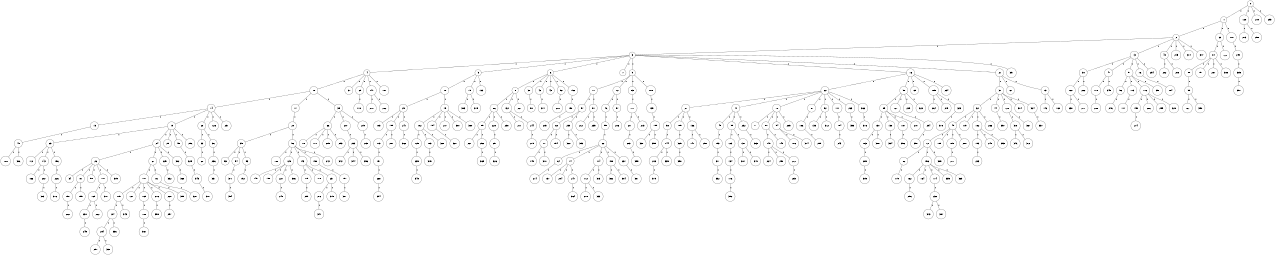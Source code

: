 graph G {
size="8.5,11;"
ratio = "expand;"
fixedsize="true;"
overlap="scale;"
node[shape=circle,width=.12,hight=.12,fontsize=12]
edge[fontsize=12]

0[label=" 0" color=black, pos="1.4693677,2.5657583!"];
1[label=" 1" color=black, pos="1.2920575,1.8436993!"];
2[label=" 2" color=black, pos="2.1748247,1.7635859!"];
3[label=" 3" color=black, pos="1.2982224,1.3201761!"];
4[label=" 4" color=black, pos="0.74382443,2.487027!"];
5[label=" 5" color=black, pos="2.9227466,0.98907916!"];
6[label=" 6" color=black, pos="2.2909569,0.7993482!"];
7[label=" 7" color=black, pos="1.5890176,2.0640061!"];
8[label=" 8" color=black, pos="1.723569,2.381501!"];
9[label=" 9" color=black, pos="1.8720175,2.5831316!"];
10[label=" 10" color=black, pos="2.9854668,2.9325543!"];
11[label=" 11" color=black, pos="2.9202374,2.0873985!"];
12[label=" 12" color=black, pos="2.099407,1.1374044!"];
13[label=" 13" color=black, pos="1.2890596,2.6496267!"];
14[label=" 14" color=black, pos="2.067041,1.5106339!"];
15[label=" 15" color=black, pos="0.70884767,0.71444398!"];
16[label=" 16" color=black, pos="0.20440443,0.44804327!"];
17[label=" 17" color=black, pos="1.3211453,2.1232642!"];
18[label=" 18" color=black, pos="1.3778924,2.5903014!"];
19[label=" 19" color=black, pos="1.3085489,0.96219154!"];
20[label=" 20" color=black, pos="2.2521253,1.4301094!"];
21[label=" 21" color=black, pos="0.22607944,2.1212015!"];
22[label=" 22" color=black, pos="1.5287111,0.94917904!"];
23[label=" 23" color=black, pos="0.20647538,0.66997545!"];
24[label=" 24" color=black, pos="0.759568,0.48730177!"];
25[label=" 25" color=black, pos="0.14919359,2.3873255!"];
26[label=" 26" color=black, pos="1.6663844,1.8252157!"];
27[label=" 27" color=black, pos="1.6553266,2.3828891!"];
28[label=" 28" color=black, pos="0.88700314,2.4486369!"];
29[label=" 29" color=black, pos="2.8927347,0.40620301!"];
30[label=" 30" color=black, pos="1.2016738,1.6590045!"];
31[label=" 31" color=black, pos="1.0190051,2.819029!"];
32[label=" 32" color=black, pos="0.44699864,0.85928638!"];
33[label=" 33" color=black, pos="0.91689674,2.1232782!"];
34[label=" 34" color=black, pos="2.2242387,0.55821442!"];
35[label=" 35" color=black, pos="0.73590111,0.78701727!"];
36[label=" 36" color=black, pos="2.754102,2.7359868!"];
37[label=" 37" color=black, pos="2.8054926,0.068282456!"];
38[label=" 38" color=black, pos="0.49757188,2.4153157!"];
39[label=" 39" color=black, pos="1.0562669,0.29515001!"];
40[label=" 40" color=black, pos="0.54067545,2.0994577!"];
41[label=" 41" color=black, pos="0.40104823,0.040853347!"];
42[label=" 42" color=black, pos="0.1712298,2.5048522!"];
43[label=" 43" color=black, pos="2.5401713,0.53003516!"];
44[label=" 44" color=black, pos="0.52752365,0.94111003!"];
45[label=" 45" color=black, pos="0.40821183,0.34018271!"];
46[label=" 46" color=black, pos="2.7366794,2.4223607!"];
47[label=" 47" color=black, pos="1.989843,0.2962118!"];
48[label=" 48" color=black, pos="0.87194705,0.98809068!"];
49[label=" 49" color=black, pos="0.61840545,0.89828217!"];
50[label=" 50" color=black, pos="2.6280118,0.69676617!"];
51[label=" 51" color=black, pos="1.6950038,0.46245638!"];
52[label=" 52" color=black, pos="1.4928233,2.5555437!"];
53[label=" 53" color=black, pos="0.4129589,0.80681887!"];
54[label=" 54" color=black, pos="2.6512248,0.94258462!"];
55[label=" 55" color=black, pos="2.9466902,0.17158634!"];
56[label=" 56" color=black, pos="2.6344659,0.091632522!"];
57[label=" 57" color=black, pos="1.188621,1.0425067!"];
58[label=" 58" color=black, pos="2.3930491,0.98481588!"];
59[label=" 59" color=black, pos="0.96607415,0.3105804!"];
60[label=" 60" color=black, pos="0.85083868,2.3599326!"];
61[label=" 61" color=black, pos="2.7618506,0.4134359!"];
62[label=" 62" color=black, pos="0.39593102,0.054143283!"];
63[label=" 63" color=black, pos="0.59481693,2.1612584!"];
64[label=" 64" color=black, pos="2.3854066,2.4821543!"];
65[label=" 65" color=black, pos="1.2428057,2.3906605!"];
66[label=" 66" color=black, pos="1.2639337,2.7239076!"];
67[label=" 67" color=black, pos="0.82274864,1.6889054!"];
68[label=" 68" color=black, pos="1.9006122,2.9373849!"];
69[label=" 69" color=black, pos="1.2155895,2.0755382!"];
70[label=" 70" color=black, pos="2.7068413,2.9541417!"];
71[label=" 71" color=black, pos="1.3554111,2.5309411!"];
72[label=" 72" color=black, pos="2.3682911,1.3148454!"];
73[label=" 73" color=black, pos="1.5377563,1.2469515!"];
74[label=" 74" color=black, pos="0.080982301,1.0316979!"];
75[label=" 75" color=black, pos="1.0053472,1.5773183!"];
76[label=" 76" color=black, pos="2.7694413,0.56842221!"];
77[label=" 77" color=black, pos="2.8655239,0.59655131!"];
78[label=" 78" color=black, pos="0.77364193,2.8740235!"];
79[label=" 79" color=black, pos="1.6660932,2.8698708!"];
80[label=" 80" color=black, pos="2.41806,0.64548111!"];
81[label=" 81" color=black, pos="1.8902222,0.75750637!"];
82[label=" 82" color=black, pos="1.8632918,0.87493541!"];
83[label=" 83" color=black, pos="1.5098076,1.7745985!"];
84[label=" 84" color=black, pos="2.9669568,2.2642797!"];
85[label=" 85" color=black, pos="0.9869811,1.404846!"];
86[label=" 86" color=black, pos="0.41152408,1.8896761!"];
87[label=" 87" color=black, pos="0.68383412,0.11200157!"];
88[label=" 88" color=black, pos="1.9442631,0.057710439!"];
89[label=" 89" color=black, pos="1.6499153,1.8056898!"];
90[label=" 90" color=black, pos="2.6044211,2.3818462!"];
91[label=" 91" color=black, pos="0.13287888,0.39347771!"];
92[label=" 92" color=black, pos="0.49946532,2.9323165!"];
93[label=" 93" color=black, pos="1.5185885,1.2470694!"];
94[label=" 94" color=black, pos="0.61603197,2.0077298!"];
95[label=" 95" color=black, pos="1.8962924,1.4017602!"];
96[label=" 96" color=black, pos="1.8772141,2.6750409!"];
97[label=" 97" color=black, pos="2.2746875,1.0403366!"];
98[label=" 98" color=black, pos="1.1613559,1.9933374!"];
99[label=" 99" color=black, pos="2.5786274,2.3940705!"];
100[label=" 100" color=black, pos="2.0445725,2.5645392!"];
101[label=" 101" color=black, pos="0.66354939,1.4932736!"];
102[label=" 102" color=black, pos="2.9483541,2.5794475!"];
103[label=" 103" color=black, pos="2.6207349,1.6852021!"];
104[label=" 104" color=black, pos="0.44067833,0.025078438!"];
105[label=" 105" color=black, pos="0.84097374,0.5944744!"];
106[label=" 106" color=black, pos="1.4875978,1.2965644!"];
107[label=" 107" color=black, pos="2.9746268,1.144318!"];
108[label=" 108" color=black, pos="2.0170218,1.5823604!"];
109[label=" 109" color=black, pos="0.52046573,2.9601526!"];
110[label=" 110" color=black, pos="0.57663754,1.3134664!"];
111[label=" 111" color=black, pos="1.5208077,2.6953215!"];
112[label=" 112" color=black, pos="1.3589116,0.67685181!"];
113[label=" 113" color=black, pos="1.7858149,0.20221501!"];
114[label=" 114" color=black, pos="1.859138,0.33963791!"];
115[label=" 115" color=black, pos="0.18941432,1.8529642!"];
116[label=" 116" color=black, pos="0.19281298,1.8870073!"];
117[label=" 117" color=black, pos="2.5109587,1.1820986!"];
118[label=" 118" color=black, pos="0.38675989,1.2849687!"];
119[label=" 119" color=black, pos="2.4942336,2.8690536!"];
120[label=" 120" color=black, pos="0.70069001,0.053030612!"];
121[label=" 121" color=black, pos="0.81723159,1.7599176!"];
122[label=" 122" color=black, pos="0.75402505,0.51013436!"];
123[label=" 123" color=black, pos="1.5835114,1.1498755!"];
124[label=" 124" color=black, pos="0.79842315,1.4896031!"];
125[label=" 125" color=black, pos="1.8840427,1.396978!"];
126[label=" 126" color=black, pos="2.1672667,2.1783702!"];
127[label=" 127" color=black, pos="2.6622368,1.5146455!"];
128[label=" 128" color=black, pos="0.59332913,1.8494317!"];
129[label=" 129" color=black, pos="2.8229218,0.086930264!"];
130[label=" 130" color=black, pos="2.7089049,1.5203862!"];
131[label=" 131" color=black, pos="1.9601632,1.0687406!"];
132[label=" 132" color=black, pos="0.70714453,1.0679681!"];
133[label=" 133" color=black, pos="2.2300453,2.8619899!"];
134[label=" 134" color=black, pos="0.14689287,1.0588123!"];
135[label=" 135" color=black, pos="2.0877838,2.1720565!"];
136[label=" 136" color=black, pos="2.1411339,2.0916736!"];
137[label=" 137" color=black, pos="2.6308376,0.54100249!"];
138[label=" 138" color=black, pos="0.7756685,1.6321587!"];
139[label=" 139" color=black, pos="2.7316504,0.494418!"];
140[label=" 140" color=black, pos="0.25924301,0.029982138!"];
141[label=" 141" color=black, pos="2.0273323,0.88660036!"];
142[label=" 142" color=black, pos="1.932332,0.98335485!"];
143[label=" 143" color=black, pos="0.51887045,0.70122871!"];
144[label=" 144" color=black, pos="2.1768996,1.6240601!"];
145[label=" 145" color=black, pos="1.9715062,1.1474796!"];
146[label=" 146" color=black, pos="1.2264512,2.4830064!"];
147[label=" 147" color=black, pos="0.48053762,1.3968965!"];
148[label=" 148" color=black, pos="0.53981051,2.229069!"];
149[label=" 149" color=black, pos="2.3188506,0.74136801!"];
150[label=" 150" color=black, pos="1.061082,1.2712984!"];
151[label=" 151" color=black, pos="1.8801342,2.2399568!"];
152[label=" 152" color=black, pos="2.7654295,0.8647709!"];
153[label=" 153" color=black, pos="1.0290795,0.48411037!"];
154[label=" 154" color=black, pos="0.79188879,1.2136323!"];
155[label=" 155" color=black, pos="1.9445411,1.012207!"];
156[label=" 156" color=black, pos="0.037407401,2.0514945!"];
157[label=" 157" color=black, pos="0.35694539,1.6074407!"];
158[label=" 158" color=black, pos="0.51758532,2.9979799!"];
159[label=" 159" color=black, pos="2.8512663,1.4547533!"];
160[label=" 160" color=black, pos="0.1019536,1.3536314!"];
161[label=" 161" color=black, pos="0.33177467,1.3865637!"];
162[label=" 162" color=black, pos="1.8048585,1.3960899!"];
163[label=" 163" color=black, pos="2.2107248,2.2337513!"];
164[label=" 164" color=black, pos="2.649573,0.60439024!"];
165[label=" 165" color=black, pos="2.0781082,1.4245457!"];
166[label=" 166" color=black, pos="2.09057,0.99341301!"];
167[label=" 167" color=black, pos="0.66046229,1.558532!"];
168[label=" 168" color=black, pos="2.7676905,2.8934489!"];
169[label=" 169" color=black, pos="1.7499052,0.22312859!"];
170[label=" 170" color=black, pos="2.8802087,1.3041634!"];
171[label=" 171" color=black, pos="0.027515372,2.3390658!"];
172[label=" 172" color=black, pos="2.8231604,1.6836067!"];
173[label=" 173" color=black, pos="1.1552869,2.496962!"];
174[label=" 174" color=black, pos="1.530678,0.18769322!"];
175[label=" 175" color=black, pos="0.93854132,2.9535562!"];
176[label=" 176" color=black, pos="1.6583887,2.8056969!"];
177[label=" 177" color=black, pos="2.1270178,0.96305769!"];
178[label=" 178" color=black, pos="2.648044,1.0981601!"];
179[label=" 179" color=black, pos="2.8051357,1.3526477!"];
180[label=" 180" color=black, pos="1.3806819,1.5295646!"];
181[label=" 181" color=black, pos="1.1444067,0.7818257!"];
182[label=" 182" color=black, pos="1.5169017,2.8662251!"];
183[label=" 183" color=black, pos="2.7157442,0.16167482!"];
184[label=" 184" color=black, pos="1.6667864,1.7824268!"];
185[label=" 185" color=black, pos="2.9961972,0.80103081!"];
186[label=" 186" color=black, pos="0.012705567,0.31980054!"];
187[label=" 187" color=black, pos="0.33641681,2.4461374!"];
188[label=" 188" color=black, pos="2.7087025,0.25306746!"];
189[label=" 189" color=black, pos="2.0022287,0.52819402!"];
190[label=" 190" color=black, pos="2.0044121,0.97457344!"];
191[label=" 191" color=black, pos="0.21420033,0.094289111!"];
192[label=" 192" color=black, pos="1.10362,0.67479096!"];
193[label=" 193" color=black, pos="2.6222004,2.7440584!"];
194[label=" 194" color=black, pos="0.3750127,0.45274727!"];
195[label=" 195" color=black, pos="2.7363072,2.4285282!"];
196[label=" 196" color=black, pos="1.8745867,0.29811896!"];
197[label=" 197" color=black, pos="2.7164888,2.3959458!"];
198[label=" 198" color=black, pos="2.2207321,2.4410571!"];
199[label=" 199" color=black, pos="2.5067675,1.3159191!"];
200[label=" 200" color=black, pos="0.41206215,2.7102047!"];
201[label=" 201" color=black, pos="0.46653186,0.66916853!"];
202[label=" 202" color=black, pos="2.5181221,2.5529741!"];
203[label=" 203" color=black, pos="1.0208005,1.699439!"];
204[label=" 204" color=black, pos="2.6630979,2.7722026!"];
205[label=" 205" color=black, pos="1.8238709,1.1004876!"];
206[label=" 206" color=black, pos="2.5386676,0.47953542!"];
207[label=" 207" color=black, pos="1.076891,2.6558226!"];
208[label=" 208" color=black, pos="1.7861647,1.5232157!"];
209[label=" 209" color=black, pos="0.82029054,2.0942411!"];
210[label=" 210" color=black, pos="1.3143,1.592842!"];
211[label=" 211" color=black, pos="1.6287174,2.2304876!"];
212[label=" 212" color=black, pos="0.28983891,2.671402!"];
213[label=" 213" color=black, pos="0.17083852,2.1583129!"];
214[label=" 214" color=black, pos="1.3134344,1.7549413!"];
215[label=" 215" color=black, pos="2.4333029,1.8792784!"];
216[label=" 216" color=black, pos="2.7767913,2.472164!"];
217[label=" 217" color=black, pos="0.59487832,1.9354945!"];
218[label=" 218" color=black, pos="1.2136203,0.24427877!"];
219[label=" 219" color=black, pos="0.82061744,1.1341529!"];
220[label=" 220" color=black, pos="2.4774565,1.2241662!"];
221[label=" 221" color=black, pos="1.5774446,2.3578012!"];
222[label=" 222" color=black, pos="2.0203274,1.2812043!"];
223[label=" 223" color=black, pos="2.5235064,2.6730978!"];
224[label=" 224" color=black, pos="0.56297683,1.8973795!"];
225[label=" 225" color=black, pos="0.7116669,0.067033469!"];
226[label=" 226" color=black, pos="0.36121051,2.7676248!"];
227[label=" 227" color=black, pos="2.7860786,1.2922843!"];
228[label=" 228" color=black, pos="2.7073327,2.9118302!"];
229[label=" 229" color=black, pos="2.8989296,1.1756563!"];
230[label=" 230" color=black, pos="0.38237385,2.3728872!"];
231[label=" 231" color=black, pos="0.61734324,1.2061779!"];
232[label=" 232" color=black, pos="1.1912468,1.3381752!"];
233[label=" 233" color=black, pos="2.9364315,2.8282009!"];
234[label=" 234" color=black, pos="2.7165209,0.47946994!"];
235[label=" 235" color=black, pos="2.4976034,0.76613469!"];
236[label=" 236" color=black, pos="1.2882048,1.4897134!"];
237[label=" 237" color=black, pos="1.9475963,2.1063914!"];
238[label=" 238" color=black, pos="0.12223022,1.2358504!"];
239[label=" 239" color=black, pos="1.5252636,1.9198935!"];
240[label=" 240" color=black, pos="2.5455857,2.6194241!"];
241[label=" 241" color=black, pos="1.6632775,1.7796592!"];
242[label=" 242" color=black, pos="0.043450624,1.8823979!"];
243[label=" 243" color=black, pos="0.030883387,0.74599015!"];
244[label=" 244" color=black, pos="2.3264975,1.5062225!"];
245[label=" 245" color=black, pos="1.9010733,1.6040639!"];
246[label=" 246" color=black, pos="0.091892486,0.76287697!"];
247[label=" 247" color=black, pos="0.2819425,2.3336665!"];
248[label=" 248" color=black, pos="0.94083926,2.3095454!"];
249[label=" 249" color=black, pos="1.4007156,1.9839151!"];
250[label=" 250" color=black, pos="0.34833378,0.98522025!"];
251[label=" 251" color=black, pos="2.5148457,1.6983053!"];
252[label=" 252" color=black, pos="0.96691399,2.1154369!"];
253[label=" 253" color=black, pos="2.8171417,1.8912908!"];
254[label=" 254" color=black, pos="1.559415,0.52619029!"];
255[label=" 255" color=black, pos="1.3369382,2.6688857!"];
256[label=" 256" color=black, pos="0.81294743,1.8818942!"];
257[label=" 257" color=black, pos="0.067635808,2.6578292!"];
258[label=" 258" color=black, pos="0.73212237,0.79518675!"];
259[label=" 259" color=black, pos="0.37425987,2.0883112!"];
260[label=" 260" color=black, pos="1.6980199,0.20916112!"];
261[label=" 261" color=black, pos="1.9232489,1.4241958!"];
262[label=" 262" color=black, pos="1.7546196,2.3240214!"];
263[label=" 263" color=black, pos="1.8102429,1.3693354!"];
264[label=" 264" color=black, pos="1.9713383,0.83685333!"];
265[label=" 265" color=black, pos="0.11703891,0.45494368!"];
266[label=" 266" color=black, pos="2.137732,1.0961293!"];
267[label=" 267" color=black, pos="1.7436225,1.8531658!"];
268[label=" 268" color=black, pos="0.38818859,0.95680397!"];
269[label=" 269" color=black, pos="1.1627788,0.79410135!"];
270[label=" 270" color=black, pos="0.33138585,2.0089563!"];
271[label=" 271" color=black, pos="2.1110298,2.7648191!"];
272[label=" 272" color=black, pos="1.6295212,2.1213422!"];
273[label=" 273" color=black, pos="2.096355,0.59572137!"];
274[label=" 274" color=black, pos="1.8264163,0.7460789!"];
275[label=" 275" color=black, pos="2.8762912,0.011681193!"];
276[label=" 276" color=black, pos="1.6615716,1.5759172!"];
277[label=" 277" color=black, pos="1.3494849,1.7417488!"];
278[label=" 278" color=black, pos="0.48814132,0.82249953!"];
279[label=" 279" color=black, pos="1.1289966,0.68153929!"];
280[label=" 280" color=black, pos="2.188991,2.5050779!"];
281[label=" 281" color=black, pos="1.3791674,0.51943292!"];
282[label=" 282" color=black, pos="1.79265,0.77562257!"];
283[label=" 283" color=black, pos="2.8647565,1.9334209!"];
284[label=" 284" color=black, pos="0.75578893,0.35067841!"];
285[label=" 285" color=black, pos="0.87935675,0.78614465!"];
286[label=" 286" color=black, pos="2.8431322,0.96666923!"];
287[label=" 287" color=black, pos="0.19596277,2.7306466!"];
288[label=" 288" color=black, pos="2.45109,1.6702997!"];
289[label=" 289" color=black, pos="2.3365238,1.0358412!"];
290[label=" 290" color=black, pos="2.4552444,2.7981149!"];
291[label=" 291" color=black, pos="0.59876753,2.846329!"];
292[label=" 292" color=black, pos="1.240874,0.45983032!"];
293[label=" 293" color=black, pos="1.2894345,0.4877288!"];
294[label=" 294" color=black, pos="1.8546191,2.1046955!"];
295[label=" 295" color=black, pos="0.10260655,1.4355357!"];
296[label=" 296" color=black, pos="1.0710666,1.383954!"];
297[label=" 297" color=black, pos="2.2955679,0.53676417!"];
298[label=" 298" color=black, pos="1.231259,1.0708133!"];
299[label=" 299" color=black, pos="0.06641487,1.184583!"];
300[label=" 300" color=black, pos="0.11414961,1.4275196!"];
301[label=" 301" color=black, pos="2.8903883,2.5361508!"];
302[label=" 302" color=black, pos="2.3696464,2.7955893!"];
303[label=" 303" color=black, pos="1.4761885,1.0259495!"];
304[label=" 304" color=black, pos="1.3369603,2.9548455!"];
305[label=" 305" color=black, pos="2.8296988,0.38334061!"];
306[label=" 306" color=black, pos="1.8264887,0.89098431!"];
307[label=" 307" color=black, pos="1.3712961,2.2001924!"];
308[label=" 308" color=black, pos="2.7199806,1.8890299!"];
309[label=" 309" color=black, pos="2.5429604,1.3553762!"];
310[label=" 310" color=black, pos="1.0660271,0.38485973!"];
311[label=" 311" color=black, pos="2.3820905,2.0894706!"];
312[label=" 312" color=black, pos="2.8207128,1.3515791!"];
313[label=" 313" color=black, pos="1.5359257,0.7113694!"];
314[label=" 314" color=black, pos="1.1890735,0.25531804!"];
315[label=" 315" color=black, pos="1.677921,1.0458154!"];
316[label=" 316" color=black, pos="1.0832225,1.0082704!"];
317[label=" 317" color=black, pos="2.360026,2.5387896!"];
318[label=" 318" color=black, pos="2.5146121,0.96826855!"];
319[label=" 319" color=black, pos="0.33445864,1.6157535!"];
320[label=" 320" color=black, pos="1.1020552,1.8055831!"];
321[label=" 321" color=black, pos="2.7022522,0.00039543537!"];
322[label=" 322" color=black, pos="0.11930619,0.45169542!"];
323[label=" 323" color=black, pos="0.71122395,0.19512874!"];
324[label=" 324" color=black, pos="0.43235604,1.4206293!"];
325[label=" 325" color=black, pos="0.56704574,0.21843503!"];
326[label=" 326" color=black, pos="2.8830683,0.97836054!"];
327[label=" 327" color=black, pos="0.24444272,1.3726984!"];
328[label=" 328" color=black, pos="2.5614465,0.98447893!"];
329[label=" 329" color=black, pos="1.6952339,2.1550245!"];
330[label=" 330" color=black, pos="0.24058784,2.6117673!"];
331[label=" 331" color=black, pos="2.1042307,1.7462582!"];
332[label=" 332" color=black, pos="1.0102952,2.3289688!"];
333[label=" 333" color=black, pos="2.1263064,0.6589988!"];
334[label=" 334" color=black, pos="2.7341074,0.22690161!"];
335[label=" 335" color=black, pos="2.2314733,2.325048!"];
336[label=" 336" color=black, pos="0.77788146,0.056618636!"];
337[label=" 337" color=black, pos="1.2944013,2.2876555!"];
338[label=" 338" color=black, pos="0.81836308,0.48680098!"];
339[label=" 339" color=black, pos="1.7063189,1.4591806!"];
340[label=" 340" color=black, pos="0.39994669,1.293955!"];
341[label=" 341" color=black, pos="1.3355531,2.5356278!"];
342[label=" 342" color=black, pos="1.5903131,1.0482106!"];
343[label=" 343" color=black, pos="2.3621294,0.61470633!"];
344[label=" 344" color=black, pos="1.6827856,2.6131263!"];
345[label=" 345" color=black, pos="0.88296812,0.51217614!"];
346[label=" 346" color=black, pos="2.8002046,0.623925!"];
347[label=" 347" color=black, pos="2.2320363,0.22313758!"];
348[label=" 348" color=black, pos="0.87125491,0.15823611!"];
349[label=" 349" color=black, pos="0.47004633,2.2764685!"];
350[label=" 350" color=black, pos="2.4563933,1.8821459!"];
351[label=" 351" color=black, pos="0.69793778,2.9585336!"];
352[label=" 352" color=black, pos="0.16817718,1.3579103!"];
353[label=" 353" color=black, pos="1.4724417,1.7524765!"];
354[label=" 354" color=black, pos="0.8690636,0.77916981!"];
355[label=" 355" color=black, pos="1.4595071,2.7330829!"];
356[label=" 356" color=black, pos="2.5193999,1.53757!"];
357[label=" 357" color=black, pos="1.5851829,1.0498057!"];
358[label=" 358" color=black, pos="0.1387177,0.860099!"];
359[label=" 359" color=black, pos="1.4288038,1.2173789!"];
360[label=" 360" color=black, pos="2.3902925,1.6481263!"];
361[label=" 361" color=black, pos="1.4453757,1.1353804!"];
362[label=" 362" color=black, pos="1.7770043,2.4155392!"];
363[label=" 363" color=black, pos="0.9168576,1.5672733!"];
364[label=" 364" color=black, pos="2.0399411,1.4257038!"];
365[label=" 365" color=black, pos="0.91888189,0.66670034!"];
366[label=" 366" color=black, pos="2.4074611,2.8942551!"];
367[label=" 367" color=black, pos="1.3454319,1.4332459!"];
368[label=" 368" color=black, pos="2.6869231,0.59845853!"];
369[label=" 369" color=black, pos="0.481975,1.4467381!"];
370[label=" 370" color=black, pos="2.6483892,2.4954906!"];
371[label=" 371" color=black, pos="0.010899391,1.0015043!"];
372[label=" 372" color=black, pos="2.1676073,2.6759646!"];
373[label=" 373" color=black, pos="2.9027176,1.1440887!"];
374[label=" 374" color=black, pos="1.8694643,0.14644365!"];
375[label=" 375" color=black, pos="1.1499777,0.95062064!"];
376[label=" 376" color=black, pos="2.6610618,2.9691996!"];
377[label=" 377" color=black, pos="2.2829181,2.4020161!"];
378[label=" 378" color=black, pos="1.278215,0.49655402!"];
379[label=" 379" color=black, pos="1.9602706,2.3399549!"];
380[label=" 380" color=black, pos="1.9252664,1.214367!"];
381[label=" 381" color=black, pos="1.3585845,2.1381628!"];
382[label=" 382" color=black, pos="2.3967995,1.442945!"];
383[label=" 383" color=black, pos="2.864296,2.3836781!"];
384[label=" 384" color=black, pos="0.94264485,0.66839453!"];
385[label=" 385" color=black, pos="0.76881547,0.15687022!"];
386[label=" 386" color=black, pos="0.96791725,0.3361449!"];
387[label=" 387" color=black, pos="1.1514826,0.056065707!"];
388[label=" 388" color=black, pos="2.6920194,0.90473303!"];
389[label=" 389" color=black, pos="0.62888845,0.27865271!"];
390[label=" 390" color=black, pos="1.3275022,1.5724652!"];
391[label=" 391" color=black, pos="1.1151634,1.717156!"];
392[label=" 392" color=black, pos="2.309021,0.28337124!"];
393[label=" 393" color=black, pos="1.4559611,1.124867!"];
394[label=" 394" color=black, pos="0.0936657,1.3520662!"];
395[label=" 395" color=black, pos="1.1371117,1.3218973!"];
396[label=" 396" color=black, pos="1.6785646,2.879735!"];
397[label=" 397" color=black, pos="1.2695261,1.333141!"];
398[label=" 398" color=black, pos="1.8799855,1.7888265!"];
399[label=" 399" color=black, pos="0.86174948,2.0529572!"];
0--1[label="1"]
0--128[label="1"]
0--218[label="1"]
0--293[label="1"]
1--2[label="1"]
1--63[label="1"]
1--110[label="1"]
2--3[label="1"]
2--13[label="1"]
2--48[label="1"]
2--215[label="1"]
2--314[label="1"]
2--347[label="1"]
3--4[label="1"]
3--5[label="1"]
3--6[label="1"]
3--7[label="1"]
3--9[label="1"]
3--16[label="1"]
3--21[label="1"]
3--391[label="1"]
4--10[label="1"]
4--37[label="1"]
4--69[label="1"]
4--147[label="1"]
4--181[label="1"]
5--18[label="1"]
5--75[label="1"]
5--133[label="1"]
6--8[label="1"]
6--38[label="1"]
6--42[label="1"]
6--43[label="1"]
6--52[label="1"]
6--152[label="1"]
8--86[label="1"]
8--132[label="1"]
8--221[label="1"]
9--11[label="1"]
9--12[label="1"]
9--83[label="1"]
9--108[label="1"]
10--14[label="1"]
10--17[label="1"]
10--39[label="1"]
11--57[label="1"]
11--91[label="1"]
12--46[label="1"]
12--97[label="1"]
13--30[label="1"]
13--47[label="1"]
13--51[label="1"]
13--76[label="1"]
13--254[label="1"]
14--15[label="1"]
14--19[label="1"]
14--28[label="1"]
14--126[label="1"]
14--251[label="1"]
15--40[label="1"]
16--22[label="1"]
16--50[label="1"]
16--65[label="1"]
16--185[label="1"]
16--234[label="1"]
17--20[label="1"]
18--29[label="1"]
18--79[label="1"]
19--23[label="1"]
19--24[label="1"]
19--25[label="1"]
19--55[label="1"]
19--296[label="1"]
20--35[label="1"]
20--56[label="1"]
21--31[label="1"]
21--67[label="1"]
21--73[label="1"]
22--27[label="1"]
22--41[label="1"]
22--70[label="1"]
22--87[label="1"]
22--92[label="1"]
22--111[label="1"]
22--263[label="1"]
22--366[label="1"]
23--112[label="1"]
23--142[label="1"]
23--196[label="1"]
24--26[label="1"]
24--61[label="1"]
24--225[label="1"]
24--302[label="1"]
26--34[label="1"]
26--81[label="1"]
26--98[label="1"]
26--101[label="1"]
26--309[label="1"]
27--58[label="1"]
27--105[label="1"]
27--136[label="1"]
28--33[label="1"]
28--36[label="1"]
29--103[label="1"]
29--155[label="1"]
29--241[label="1"]
30--160[label="1"]
30--222[label="1"]
31--32[label="1"]
31--44[label="1"]
31--120[label="1"]
31--304[label="1"]
31--324[label="1"]
32--49[label="1"]
32--119[label="1"]
32--182[label="1"]
32--266[label="1"]
33--60[label="1"]
35--53[label="1"]
35--54[label="1"]
35--93[label="1"]
36--236[label="1"]
38--90[label="1"]
39--66[label="1"]
39--207[label="1"]
39--219[label="1"]
40--180[label="1"]
40--306[label="1"]
41--45[label="1"]
41--95[label="1"]
41--252[label="1"]
42--377[label="1"]
44--357[label="1"]
45--153[label="1"]
46--59[label="1"]
47--170[label="1"]
47--349[label="1"]
48--202[label="1"]
48--208[label="1"]
49--72[label="1"]
49--109[label="1"]
49--189[label="1"]
49--280[label="1"]
50--85[label="1"]
50--127[label="1"]
50--229[label="1"]
50--322[label="1"]
51--96[label="1"]
51--113[label="1"]
51--116[label="1"]
51--351[label="1"]
52--200[label="1"]
54--371[label="1"]
55--329[label="1"]
56--100[label="1"]
56--125[label="1"]
56--143[label="1"]
56--150[label="1"]
56--242[label="1"]
57--68[label="1"]
57--259[label="1"]
58--144[label="1"]
59--62[label="1"]
61--107[label="1"]
61--161[label="1"]
62--64[label="1"]
62--74[label="1"]
62--114[label="1"]
62--198[label="1"]
62--237[label="1"]
63--84[label="1"]
63--122[label="1"]
64--214[label="1"]
66--78[label="1"]
66--171[label="1"]
66--209[label="1"]
66--253[label="1"]
68--77[label="1"]
68--194[label="1"]
69--118[label="1"]
70--71[label="1"]
70--80[label="1"]
70--94[label="1"]
70--285[label="1"]
72--82[label="1"]
72--156[label="1"]
72--389[label="1"]
73--146[label="1"]
73--168[label="1"]
74--137[label="1"]
74--204[label="1"]
74--247[label="1"]
75--303[label="1"]
75--319[label="1"]
76--104[label="1"]
77--149[label="1"]
77--310[label="1"]
79--102[label="1"]
79--154[label="1"]
79--217[label="1"]
79--300[label="1"]
79--380[label="1"]
80--140[label="1"]
80--145[label="1"]
81--157[label="1"]
81--195[label="1"]
82--179[label="1"]
83--177[label="1"]
84--88[label="1"]
84--151[label="1"]
84--287[label="1"]
84--388[label="1"]
85--130[label="1"]
85--138[label="1"]
85--187[label="1"]
85--270[label="1"]
86--89[label="1"]
86--228[label="1"]
86--258[label="1"]
87--186[label="1"]
88--99[label="1"]
89--261[label="1"]
89--292[label="1"]
91--212[label="1"]
91--235[label="1"]
92--135[label="1"]
92--312[label="1"]
93--192[label="1"]
94--106[label="1"]
94--374[label="1"]
95--123[label="1"]
95--131[label="1"]
96--246[label="1"]
97--206[label="1"]
99--167[label="1"]
99--350[label="1"]
101--165[label="1"]
101--317[label="1"]
102--129[label="1"]
102--183[label="1"]
102--328[label="1"]
105--325[label="1"]
107--115[label="1"]
107--121[label="1"]
107--169[label="1"]
107--216[label="1"]
107--220[label="1"]
107--359[label="1"]
108--139[label="1"]
110--249[label="1"]
111--184[label="1"]
113--117[label="1"]
114--172[label="1"]
114--313[label="1"]
115--124[label="1"]
115--343[label="1"]
116--159[label="1"]
116--286[label="1"]
116--295[label="1"]
116--320[label="1"]
120--318[label="1"]
120--367[label="1"]
123--134[label="1"]
124--284[label="1"]
124--336[label="1"]
125--148[label="1"]
125--158[label="1"]
125--227[label="1"]
125--386[label="1"]
127--294[label="1"]
128--273[label="1"]
128--298[label="1"]
129--239[label="1"]
130--163[label="1"]
130--308[label="1"]
131--307[label="1"]
131--340[label="1"]
132--211[label="1"]
132--244[label="1"]
134--176[label="1"]
136--141[label="1"]
136--290[label="1"]
138--334[label="1"]
139--199[label="1"]
140--224[label="1"]
140--250[label="1"]
140--272[label="1"]
142--166[label="1"]
142--267[label="1"]
143--175[label="1"]
143--178[label="1"]
143--231[label="1"]
144--203[label="1"]
144--339[label="1"]
147--210[label="1"]
147--282[label="1"]
150--197[label="1"]
152--190[label="1"]
153--311[label="1"]
154--327[label="1"]
155--173[label="1"]
155--281[label="1"]
156--162[label="1"]
156--164[label="1"]
156--174[label="1"]
156--335[label="1"]
156--369[label="1"]
157--260[label="1"]
159--274[label="1"]
160--238[label="1"]
160--271[label="1"]
161--321[label="1"]
162--256[label="1"]
163--289[label="1"]
165--230[label="1"]
165--262[label="1"]
169--188[label="1"]
170--288[label="1"]
172--278[label="1"]
172--333[label="1"]
173--191[label="1"]
174--232[label="1"]
175--299[label="1"]
176--392[label="1"]
177--201[label="1"]
177--213[label="1"]
182--193[label="1"]
182--240[label="1"]
182--353[label="1"]
183--315[label="1"]
184--243[label="1"]
185--264[label="1"]
185--279[label="1"]
185--323[label="1"]
186--255[label="1"]
187--396[label="1"]
188--361[label="1"]
189--277[label="1"]
190--205[label="1"]
191--268[label="1"]
193--223[label="1"]
196--226[label="1"]
197--301[label="1"]
198--382[label="1"]
198--384[label="1"]
199--330[label="1"]
199--395[label="1"]
201--269[label="1"]
203--379[label="1"]
207--233[label="1"]
216--398[label="1"]
219--265[label="1"]
220--257[label="1"]
225--332[label="1"]
226--316[label="1"]
227--248[label="1"]
228--291[label="1"]
230--245[label="1"]
231--276[label="1"]
231--375[label="1"]
232--373[label="1"]
232--387[label="1"]
233--342[label="1"]
233--344[label="1"]
233--356[label="1"]
236--331[label="1"]
237--381[label="1"]
239--348[label="1"]
241--362[label="1"]
244--275[label="1"]
247--364[label="1"]
249--385[label="1"]
252--363[label="1"]
259--360[label="1"]
259--393[label="1"]
263--355[label="1"]
267--383[label="1"]
268--354[label="1"]
269--399[label="1"]
272--283[label="1"]
276--341[label="1"]
284--297[label="1"]
284--338[label="1"]
289--305[label="1"]
291--326[label="1"]
292--365[label="1"]
294--390[label="1"]
302--368[label="1"]
311--352[label="1"]
318--346[label="1"]
318--372[label="1"]
323--378[label="1"]
324--337[label="1"]
325--358[label="1"]
329--345[label="1"]
345--370[label="1"]
366--376[label="1"]
371--394[label="1"]
385--397[label="1"]

}
